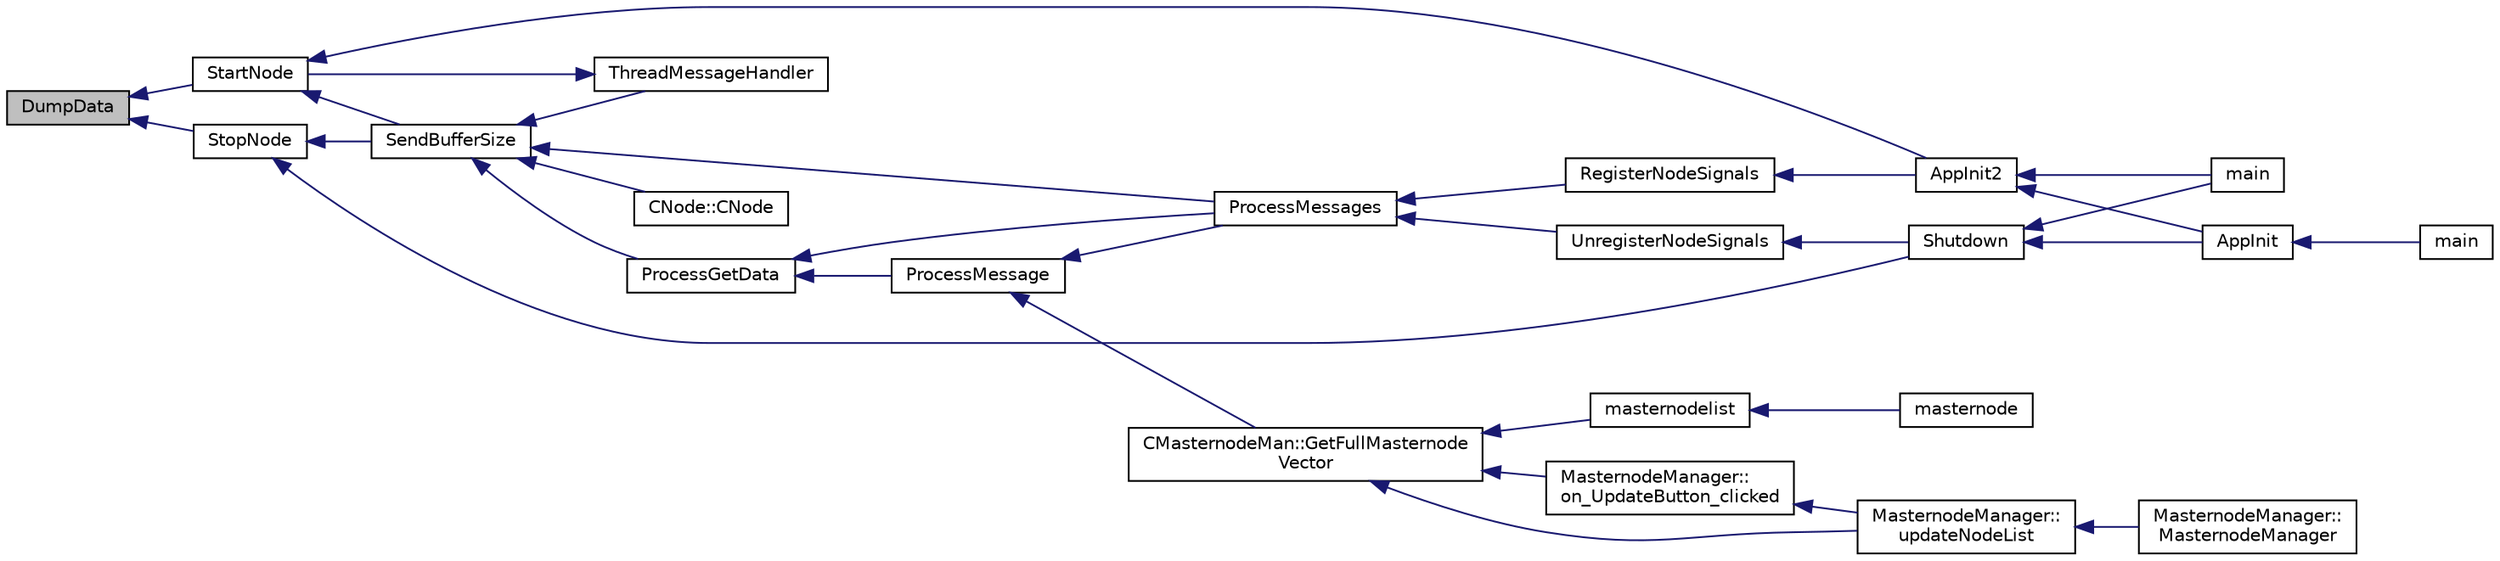 digraph "DumpData"
{
  edge [fontname="Helvetica",fontsize="10",labelfontname="Helvetica",labelfontsize="10"];
  node [fontname="Helvetica",fontsize="10",shape=record];
  rankdir="LR";
  Node566 [label="DumpData",height=0.2,width=0.4,color="black", fillcolor="grey75", style="filled", fontcolor="black"];
  Node566 -> Node567 [dir="back",color="midnightblue",fontsize="10",style="solid",fontname="Helvetica"];
  Node567 [label="StartNode",height=0.2,width=0.4,color="black", fillcolor="white", style="filled",URL="$d7/d97/net_8h.html#a9396d8054e8f74959e9391871aaddde0"];
  Node567 -> Node568 [dir="back",color="midnightblue",fontsize="10",style="solid",fontname="Helvetica"];
  Node568 [label="AppInit2",height=0.2,width=0.4,color="black", fillcolor="white", style="filled",URL="$d8/dc0/init_8h.html#a1a4c1bfbf6ba1db77e988b89b9cadfd3",tooltip="Initialize ion. "];
  Node568 -> Node569 [dir="back",color="midnightblue",fontsize="10",style="solid",fontname="Helvetica"];
  Node569 [label="AppInit",height=0.2,width=0.4,color="black", fillcolor="white", style="filled",URL="$d4/d35/iond_8cpp.html#ac59316b767e6984e1285f0531275286b"];
  Node569 -> Node570 [dir="back",color="midnightblue",fontsize="10",style="solid",fontname="Helvetica"];
  Node570 [label="main",height=0.2,width=0.4,color="black", fillcolor="white", style="filled",URL="$d4/d35/iond_8cpp.html#a0ddf1224851353fc92bfbff6f499fa97"];
  Node568 -> Node571 [dir="back",color="midnightblue",fontsize="10",style="solid",fontname="Helvetica"];
  Node571 [label="main",height=0.2,width=0.4,color="black", fillcolor="white", style="filled",URL="$d5/d2d/ion_8cpp.html#a0ddf1224851353fc92bfbff6f499fa97"];
  Node567 -> Node572 [dir="back",color="midnightblue",fontsize="10",style="solid",fontname="Helvetica"];
  Node572 [label="SendBufferSize",height=0.2,width=0.4,color="black", fillcolor="white", style="filled",URL="$d7/d97/net_8h.html#a13f289d6233bd32b78a38793f76bdccb"];
  Node572 -> Node573 [dir="back",color="midnightblue",fontsize="10",style="solid",fontname="Helvetica"];
  Node573 [label="ProcessGetData",height=0.2,width=0.4,color="black", fillcolor="white", style="filled",URL="$df/d0a/main_8cpp.html#a3be415b83ecfe1f4215e0bd28c3b1eec"];
  Node573 -> Node574 [dir="back",color="midnightblue",fontsize="10",style="solid",fontname="Helvetica"];
  Node574 [label="ProcessMessage",height=0.2,width=0.4,color="black", fillcolor="white", style="filled",URL="$df/d0a/main_8cpp.html#a8ba92b1a4bce3c835e887a9073d17d8e"];
  Node574 -> Node575 [dir="back",color="midnightblue",fontsize="10",style="solid",fontname="Helvetica"];
  Node575 [label="ProcessMessages",height=0.2,width=0.4,color="black", fillcolor="white", style="filled",URL="$d4/dbf/main_8h.html#a196f9318f02448b85b28d612698934fd"];
  Node575 -> Node576 [dir="back",color="midnightblue",fontsize="10",style="solid",fontname="Helvetica"];
  Node576 [label="RegisterNodeSignals",height=0.2,width=0.4,color="black", fillcolor="white", style="filled",URL="$d4/dbf/main_8h.html#ab02615ff65f91d69f8d786ec900baa8a",tooltip="Register with a network node to receive its signals. "];
  Node576 -> Node568 [dir="back",color="midnightblue",fontsize="10",style="solid",fontname="Helvetica"];
  Node575 -> Node577 [dir="back",color="midnightblue",fontsize="10",style="solid",fontname="Helvetica"];
  Node577 [label="UnregisterNodeSignals",height=0.2,width=0.4,color="black", fillcolor="white", style="filled",URL="$d4/dbf/main_8h.html#a3ef0cc6e9d9d6435ee2a5569244d6ebd",tooltip="Unregister a network node. "];
  Node577 -> Node578 [dir="back",color="midnightblue",fontsize="10",style="solid",fontname="Helvetica"];
  Node578 [label="Shutdown",height=0.2,width=0.4,color="black", fillcolor="white", style="filled",URL="$d8/dc0/init_8h.html#ac5f038c2b480cf9ef5e19e3eba8dbaf9"];
  Node578 -> Node569 [dir="back",color="midnightblue",fontsize="10",style="solid",fontname="Helvetica"];
  Node578 -> Node571 [dir="back",color="midnightblue",fontsize="10",style="solid",fontname="Helvetica"];
  Node574 -> Node579 [dir="back",color="midnightblue",fontsize="10",style="solid",fontname="Helvetica"];
  Node579 [label="CMasternodeMan::GetFullMasternode\lVector",height=0.2,width=0.4,color="black", fillcolor="white", style="filled",URL="$dc/d6b/class_c_masternode_man.html#ab39e213a7601e1bef2eba1d5d63206f5"];
  Node579 -> Node580 [dir="back",color="midnightblue",fontsize="10",style="solid",fontname="Helvetica"];
  Node580 [label="MasternodeManager::\lupdateNodeList",height=0.2,width=0.4,color="black", fillcolor="white", style="filled",URL="$d9/d70/class_masternode_manager.html#a5485a8bd6ccf673027165cc1207dfae9"];
  Node580 -> Node581 [dir="back",color="midnightblue",fontsize="10",style="solid",fontname="Helvetica"];
  Node581 [label="MasternodeManager::\lMasternodeManager",height=0.2,width=0.4,color="black", fillcolor="white", style="filled",URL="$d9/d70/class_masternode_manager.html#ad18cb99065e056e6b791e2356de826bf"];
  Node579 -> Node582 [dir="back",color="midnightblue",fontsize="10",style="solid",fontname="Helvetica"];
  Node582 [label="MasternodeManager::\lon_UpdateButton_clicked",height=0.2,width=0.4,color="black", fillcolor="white", style="filled",URL="$d9/d70/class_masternode_manager.html#ae8d07b4d869e3eb09fe1be445eff0430"];
  Node582 -> Node580 [dir="back",color="midnightblue",fontsize="10",style="solid",fontname="Helvetica"];
  Node579 -> Node583 [dir="back",color="midnightblue",fontsize="10",style="solid",fontname="Helvetica"];
  Node583 [label="masternodelist",height=0.2,width=0.4,color="black", fillcolor="white", style="filled",URL="$d5/d6b/rpcstashedsend_8cpp.html#a3a7ed7e37f21eb2912afc6e776f7236c"];
  Node583 -> Node584 [dir="back",color="midnightblue",fontsize="10",style="solid",fontname="Helvetica"];
  Node584 [label="masternode",height=0.2,width=0.4,color="black", fillcolor="white", style="filled",URL="$d5/d6b/rpcstashedsend_8cpp.html#a30609e443aeb47c29ed0878d16b1b5e1"];
  Node573 -> Node575 [dir="back",color="midnightblue",fontsize="10",style="solid",fontname="Helvetica"];
  Node572 -> Node575 [dir="back",color="midnightblue",fontsize="10",style="solid",fontname="Helvetica"];
  Node572 -> Node585 [dir="back",color="midnightblue",fontsize="10",style="solid",fontname="Helvetica"];
  Node585 [label="ThreadMessageHandler",height=0.2,width=0.4,color="black", fillcolor="white", style="filled",URL="$dd/d84/net_8cpp.html#a379b0d3521bdd62ac296f219d70c4e30"];
  Node585 -> Node567 [dir="back",color="midnightblue",fontsize="10",style="solid",fontname="Helvetica"];
  Node572 -> Node586 [dir="back",color="midnightblue",fontsize="10",style="solid",fontname="Helvetica"];
  Node586 [label="CNode::CNode",height=0.2,width=0.4,color="black", fillcolor="white", style="filled",URL="$d1/d64/class_c_node.html#a51556705550511146245b9fb2fec09c1"];
  Node566 -> Node587 [dir="back",color="midnightblue",fontsize="10",style="solid",fontname="Helvetica"];
  Node587 [label="StopNode",height=0.2,width=0.4,color="black", fillcolor="white", style="filled",URL="$d7/d97/net_8h.html#ac9110488f45c160d58f3c7ab7197bcea"];
  Node587 -> Node578 [dir="back",color="midnightblue",fontsize="10",style="solid",fontname="Helvetica"];
  Node587 -> Node572 [dir="back",color="midnightblue",fontsize="10",style="solid",fontname="Helvetica"];
}
